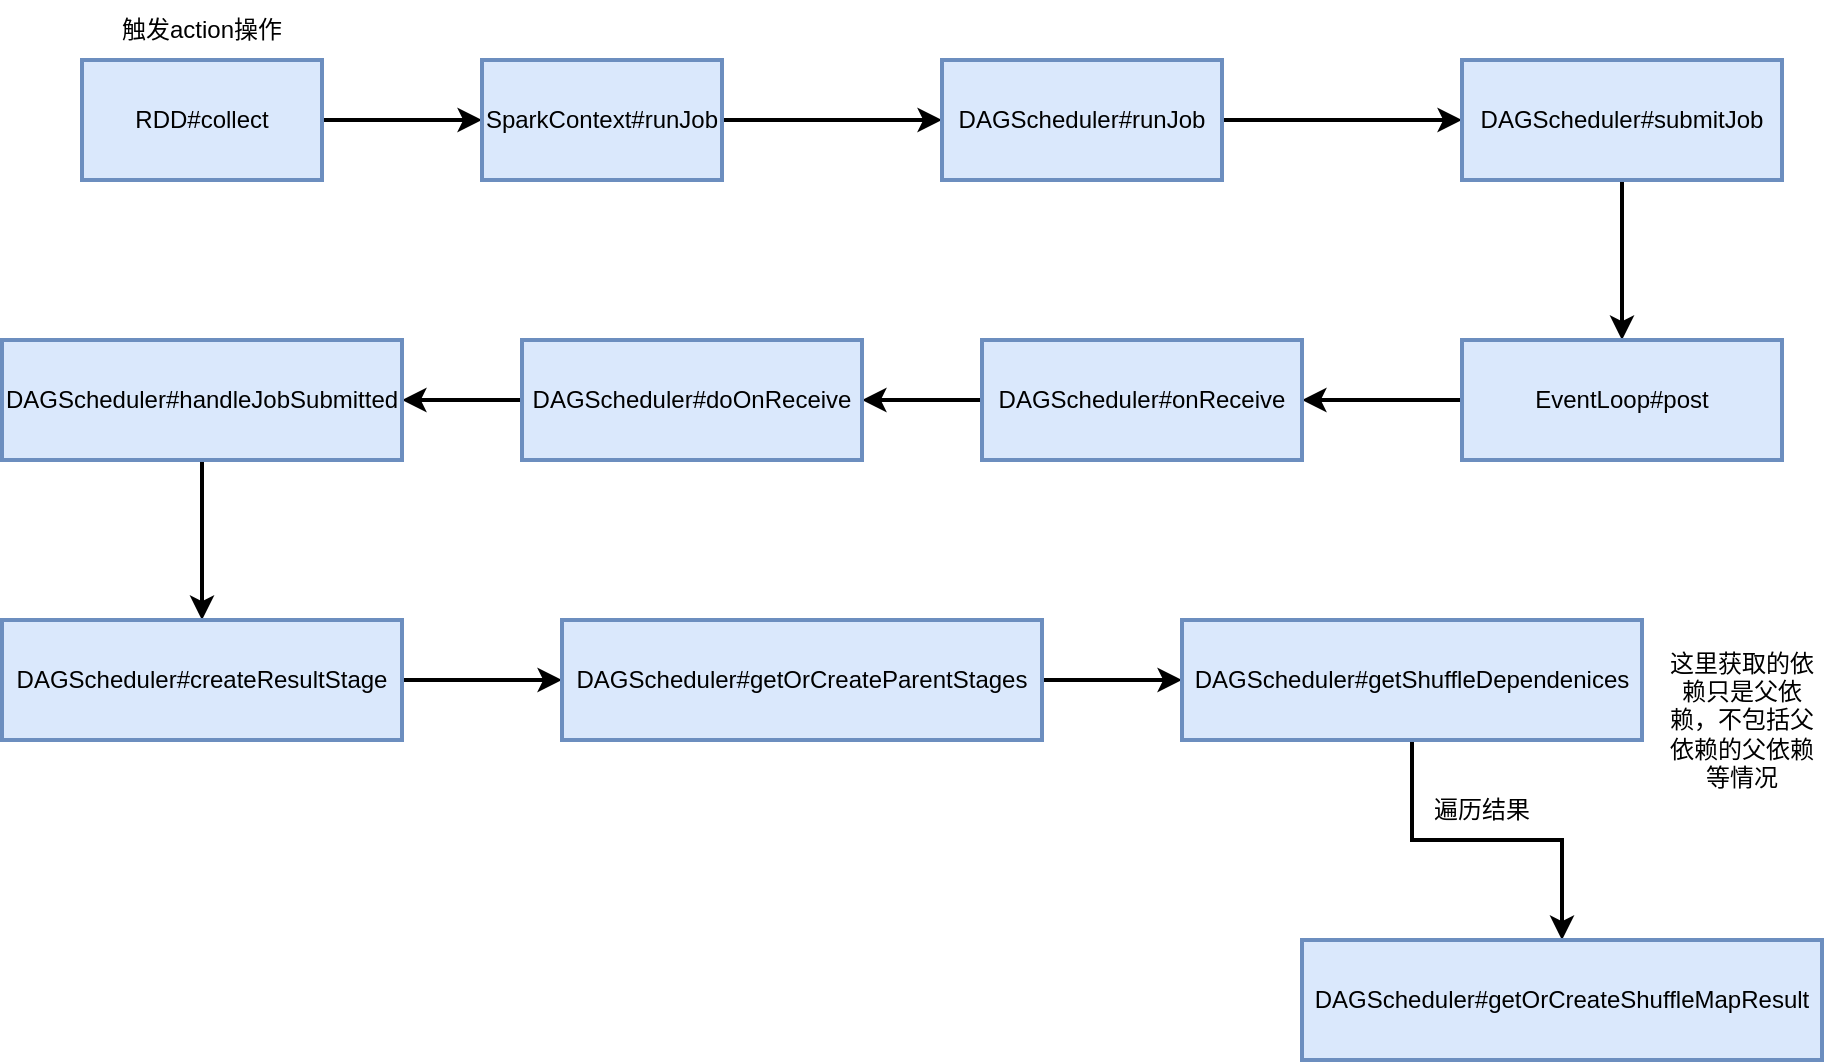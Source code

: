 <mxfile version="20.8.3" type="github">
  <diagram id="2OYnbzqB7NX03Sb6iwoC" name="第 1 页">
    <mxGraphModel dx="1781" dy="616" grid="1" gridSize="10" guides="1" tooltips="1" connect="1" arrows="1" fold="1" page="1" pageScale="1" pageWidth="827" pageHeight="1169" math="0" shadow="0">
      <root>
        <mxCell id="0" />
        <mxCell id="1" parent="0" />
        <mxCell id="-KdQxgFjv8G8Ud2fllDU-3" value="" style="edgeStyle=orthogonalEdgeStyle;rounded=0;orthogonalLoop=1;jettySize=auto;html=1;targetPerimeterSpacing=0;strokeWidth=2;" edge="1" parent="1" source="-KdQxgFjv8G8Ud2fllDU-1" target="-KdQxgFjv8G8Ud2fllDU-2">
          <mxGeometry relative="1" as="geometry" />
        </mxCell>
        <mxCell id="-KdQxgFjv8G8Ud2fllDU-1" value="RDD#collect" style="rounded=0;whiteSpace=wrap;html=1;fillColor=#dae8fc;strokeColor=#6c8ebf;strokeWidth=2;" vertex="1" parent="1">
          <mxGeometry x="-40" y="70" width="120" height="60" as="geometry" />
        </mxCell>
        <mxCell id="-KdQxgFjv8G8Ud2fllDU-8" value="" style="edgeStyle=orthogonalEdgeStyle;rounded=0;orthogonalLoop=1;jettySize=auto;html=1;strokeWidth=2;targetPerimeterSpacing=0;" edge="1" parent="1" source="-KdQxgFjv8G8Ud2fllDU-2" target="-KdQxgFjv8G8Ud2fllDU-7">
          <mxGeometry relative="1" as="geometry" />
        </mxCell>
        <mxCell id="-KdQxgFjv8G8Ud2fllDU-2" value="SparkContext#runJob" style="rounded=0;whiteSpace=wrap;html=1;fillColor=#dae8fc;strokeColor=#6c8ebf;strokeWidth=2;" vertex="1" parent="1">
          <mxGeometry x="160" y="70" width="120" height="60" as="geometry" />
        </mxCell>
        <mxCell id="-KdQxgFjv8G8Ud2fllDU-4" value="触发action操作" style="text;html=1;strokeColor=none;fillColor=none;align=center;verticalAlign=middle;whiteSpace=wrap;rounded=0;strokeWidth=2;" vertex="1" parent="1">
          <mxGeometry x="-30" y="40" width="100" height="30" as="geometry" />
        </mxCell>
        <mxCell id="-KdQxgFjv8G8Ud2fllDU-12" value="" style="edgeStyle=orthogonalEdgeStyle;rounded=0;orthogonalLoop=1;jettySize=auto;html=1;strokeWidth=2;targetPerimeterSpacing=0;" edge="1" parent="1" source="-KdQxgFjv8G8Ud2fllDU-7" target="-KdQxgFjv8G8Ud2fllDU-11">
          <mxGeometry relative="1" as="geometry" />
        </mxCell>
        <mxCell id="-KdQxgFjv8G8Ud2fllDU-7" value="DAGScheduler#runJob" style="rounded=0;whiteSpace=wrap;html=1;fillColor=#dae8fc;strokeColor=#6c8ebf;strokeWidth=2;" vertex="1" parent="1">
          <mxGeometry x="390" y="70" width="140" height="60" as="geometry" />
        </mxCell>
        <mxCell id="-KdQxgFjv8G8Ud2fllDU-14" value="" style="edgeStyle=orthogonalEdgeStyle;rounded=0;orthogonalLoop=1;jettySize=auto;html=1;strokeWidth=2;targetPerimeterSpacing=0;" edge="1" parent="1" source="-KdQxgFjv8G8Ud2fllDU-11" target="-KdQxgFjv8G8Ud2fllDU-13">
          <mxGeometry relative="1" as="geometry" />
        </mxCell>
        <mxCell id="-KdQxgFjv8G8Ud2fllDU-11" value="DAGScheduler#submitJob" style="rounded=0;whiteSpace=wrap;html=1;fillColor=#dae8fc;strokeColor=#6c8ebf;strokeWidth=2;" vertex="1" parent="1">
          <mxGeometry x="650" y="70" width="160" height="60" as="geometry" />
        </mxCell>
        <mxCell id="-KdQxgFjv8G8Ud2fllDU-16" value="" style="edgeStyle=orthogonalEdgeStyle;rounded=0;orthogonalLoop=1;jettySize=auto;html=1;strokeWidth=2;targetPerimeterSpacing=0;" edge="1" parent="1" source="-KdQxgFjv8G8Ud2fllDU-13" target="-KdQxgFjv8G8Ud2fllDU-15">
          <mxGeometry relative="1" as="geometry" />
        </mxCell>
        <mxCell id="-KdQxgFjv8G8Ud2fllDU-13" value="EventLoop#post" style="rounded=0;whiteSpace=wrap;html=1;fillColor=#dae8fc;strokeColor=#6c8ebf;strokeWidth=2;" vertex="1" parent="1">
          <mxGeometry x="650" y="210" width="160" height="60" as="geometry" />
        </mxCell>
        <mxCell id="-KdQxgFjv8G8Ud2fllDU-18" value="" style="edgeStyle=orthogonalEdgeStyle;rounded=0;orthogonalLoop=1;jettySize=auto;html=1;strokeWidth=2;targetPerimeterSpacing=0;" edge="1" parent="1" source="-KdQxgFjv8G8Ud2fllDU-15" target="-KdQxgFjv8G8Ud2fllDU-17">
          <mxGeometry relative="1" as="geometry" />
        </mxCell>
        <mxCell id="-KdQxgFjv8G8Ud2fllDU-15" value="DAGScheduler#onReceive" style="rounded=0;whiteSpace=wrap;html=1;fillColor=#dae8fc;strokeColor=#6c8ebf;strokeWidth=2;" vertex="1" parent="1">
          <mxGeometry x="410" y="210" width="160" height="60" as="geometry" />
        </mxCell>
        <mxCell id="-KdQxgFjv8G8Ud2fllDU-20" value="" style="edgeStyle=orthogonalEdgeStyle;rounded=0;orthogonalLoop=1;jettySize=auto;html=1;strokeWidth=2;targetPerimeterSpacing=0;" edge="1" parent="1" source="-KdQxgFjv8G8Ud2fllDU-17" target="-KdQxgFjv8G8Ud2fllDU-19">
          <mxGeometry relative="1" as="geometry" />
        </mxCell>
        <mxCell id="-KdQxgFjv8G8Ud2fllDU-17" value="DAGScheduler#doOnReceive" style="rounded=0;whiteSpace=wrap;html=1;fillColor=#dae8fc;strokeColor=#6c8ebf;strokeWidth=2;" vertex="1" parent="1">
          <mxGeometry x="180" y="210" width="170" height="60" as="geometry" />
        </mxCell>
        <mxCell id="-KdQxgFjv8G8Ud2fllDU-23" value="" style="edgeStyle=orthogonalEdgeStyle;rounded=0;orthogonalLoop=1;jettySize=auto;html=1;strokeWidth=2;targetPerimeterSpacing=0;" edge="1" parent="1" source="-KdQxgFjv8G8Ud2fllDU-19" target="-KdQxgFjv8G8Ud2fllDU-22">
          <mxGeometry relative="1" as="geometry" />
        </mxCell>
        <mxCell id="-KdQxgFjv8G8Ud2fllDU-19" value="DAGScheduler#handleJobSubmitted" style="rounded=0;whiteSpace=wrap;html=1;fillColor=#dae8fc;strokeColor=#6c8ebf;strokeWidth=2;" vertex="1" parent="1">
          <mxGeometry x="-80" y="210" width="200" height="60" as="geometry" />
        </mxCell>
        <mxCell id="-KdQxgFjv8G8Ud2fllDU-25" value="" style="edgeStyle=orthogonalEdgeStyle;rounded=0;orthogonalLoop=1;jettySize=auto;html=1;strokeWidth=2;targetPerimeterSpacing=0;" edge="1" parent="1" source="-KdQxgFjv8G8Ud2fllDU-22" target="-KdQxgFjv8G8Ud2fllDU-24">
          <mxGeometry relative="1" as="geometry" />
        </mxCell>
        <mxCell id="-KdQxgFjv8G8Ud2fllDU-22" value="DAGScheduler#createResultStage" style="rounded=0;whiteSpace=wrap;html=1;fillColor=#dae8fc;strokeColor=#6c8ebf;strokeWidth=2;" vertex="1" parent="1">
          <mxGeometry x="-80" y="350" width="200" height="60" as="geometry" />
        </mxCell>
        <mxCell id="-KdQxgFjv8G8Ud2fllDU-29" value="" style="edgeStyle=orthogonalEdgeStyle;rounded=0;orthogonalLoop=1;jettySize=auto;html=1;strokeWidth=2;targetPerimeterSpacing=0;" edge="1" parent="1" source="-KdQxgFjv8G8Ud2fllDU-24" target="-KdQxgFjv8G8Ud2fllDU-28">
          <mxGeometry relative="1" as="geometry" />
        </mxCell>
        <mxCell id="-KdQxgFjv8G8Ud2fllDU-24" value="DAGScheduler#getOrCreateParentStages" style="rounded=0;whiteSpace=wrap;html=1;fillColor=#dae8fc;strokeColor=#6c8ebf;strokeWidth=2;" vertex="1" parent="1">
          <mxGeometry x="200" y="350" width="240" height="60" as="geometry" />
        </mxCell>
        <mxCell id="-KdQxgFjv8G8Ud2fllDU-33" value="" style="edgeStyle=orthogonalEdgeStyle;rounded=0;orthogonalLoop=1;jettySize=auto;html=1;strokeWidth=2;targetPerimeterSpacing=0;" edge="1" parent="1" source="-KdQxgFjv8G8Ud2fllDU-28" target="-KdQxgFjv8G8Ud2fllDU-32">
          <mxGeometry relative="1" as="geometry" />
        </mxCell>
        <mxCell id="-KdQxgFjv8G8Ud2fllDU-28" value="DAGScheduler#getShuffleDependenices" style="rounded=0;whiteSpace=wrap;html=1;fillColor=#dae8fc;strokeColor=#6c8ebf;strokeWidth=2;" vertex="1" parent="1">
          <mxGeometry x="510" y="350" width="230" height="60" as="geometry" />
        </mxCell>
        <mxCell id="-KdQxgFjv8G8Ud2fllDU-32" value="DAGScheduler#getOrCreateShuffleMapResult" style="rounded=0;whiteSpace=wrap;html=1;fillColor=#dae8fc;strokeColor=#6c8ebf;strokeWidth=2;" vertex="1" parent="1">
          <mxGeometry x="570" y="510" width="260" height="60" as="geometry" />
        </mxCell>
        <mxCell id="-KdQxgFjv8G8Ud2fllDU-34" value="遍历结果" style="text;html=1;strokeColor=none;fillColor=none;align=center;verticalAlign=middle;whiteSpace=wrap;rounded=0;strokeWidth=2;" vertex="1" parent="1">
          <mxGeometry x="630" y="430" width="60" height="30" as="geometry" />
        </mxCell>
        <mxCell id="-KdQxgFjv8G8Ud2fllDU-36" value="这里获取的依赖只是父依赖，不包括父依赖的父依赖等情况" style="text;html=1;strokeColor=none;fillColor=none;align=center;verticalAlign=middle;whiteSpace=wrap;rounded=0;strokeWidth=2;" vertex="1" parent="1">
          <mxGeometry x="750" y="380" width="80" height="40" as="geometry" />
        </mxCell>
      </root>
    </mxGraphModel>
  </diagram>
</mxfile>
